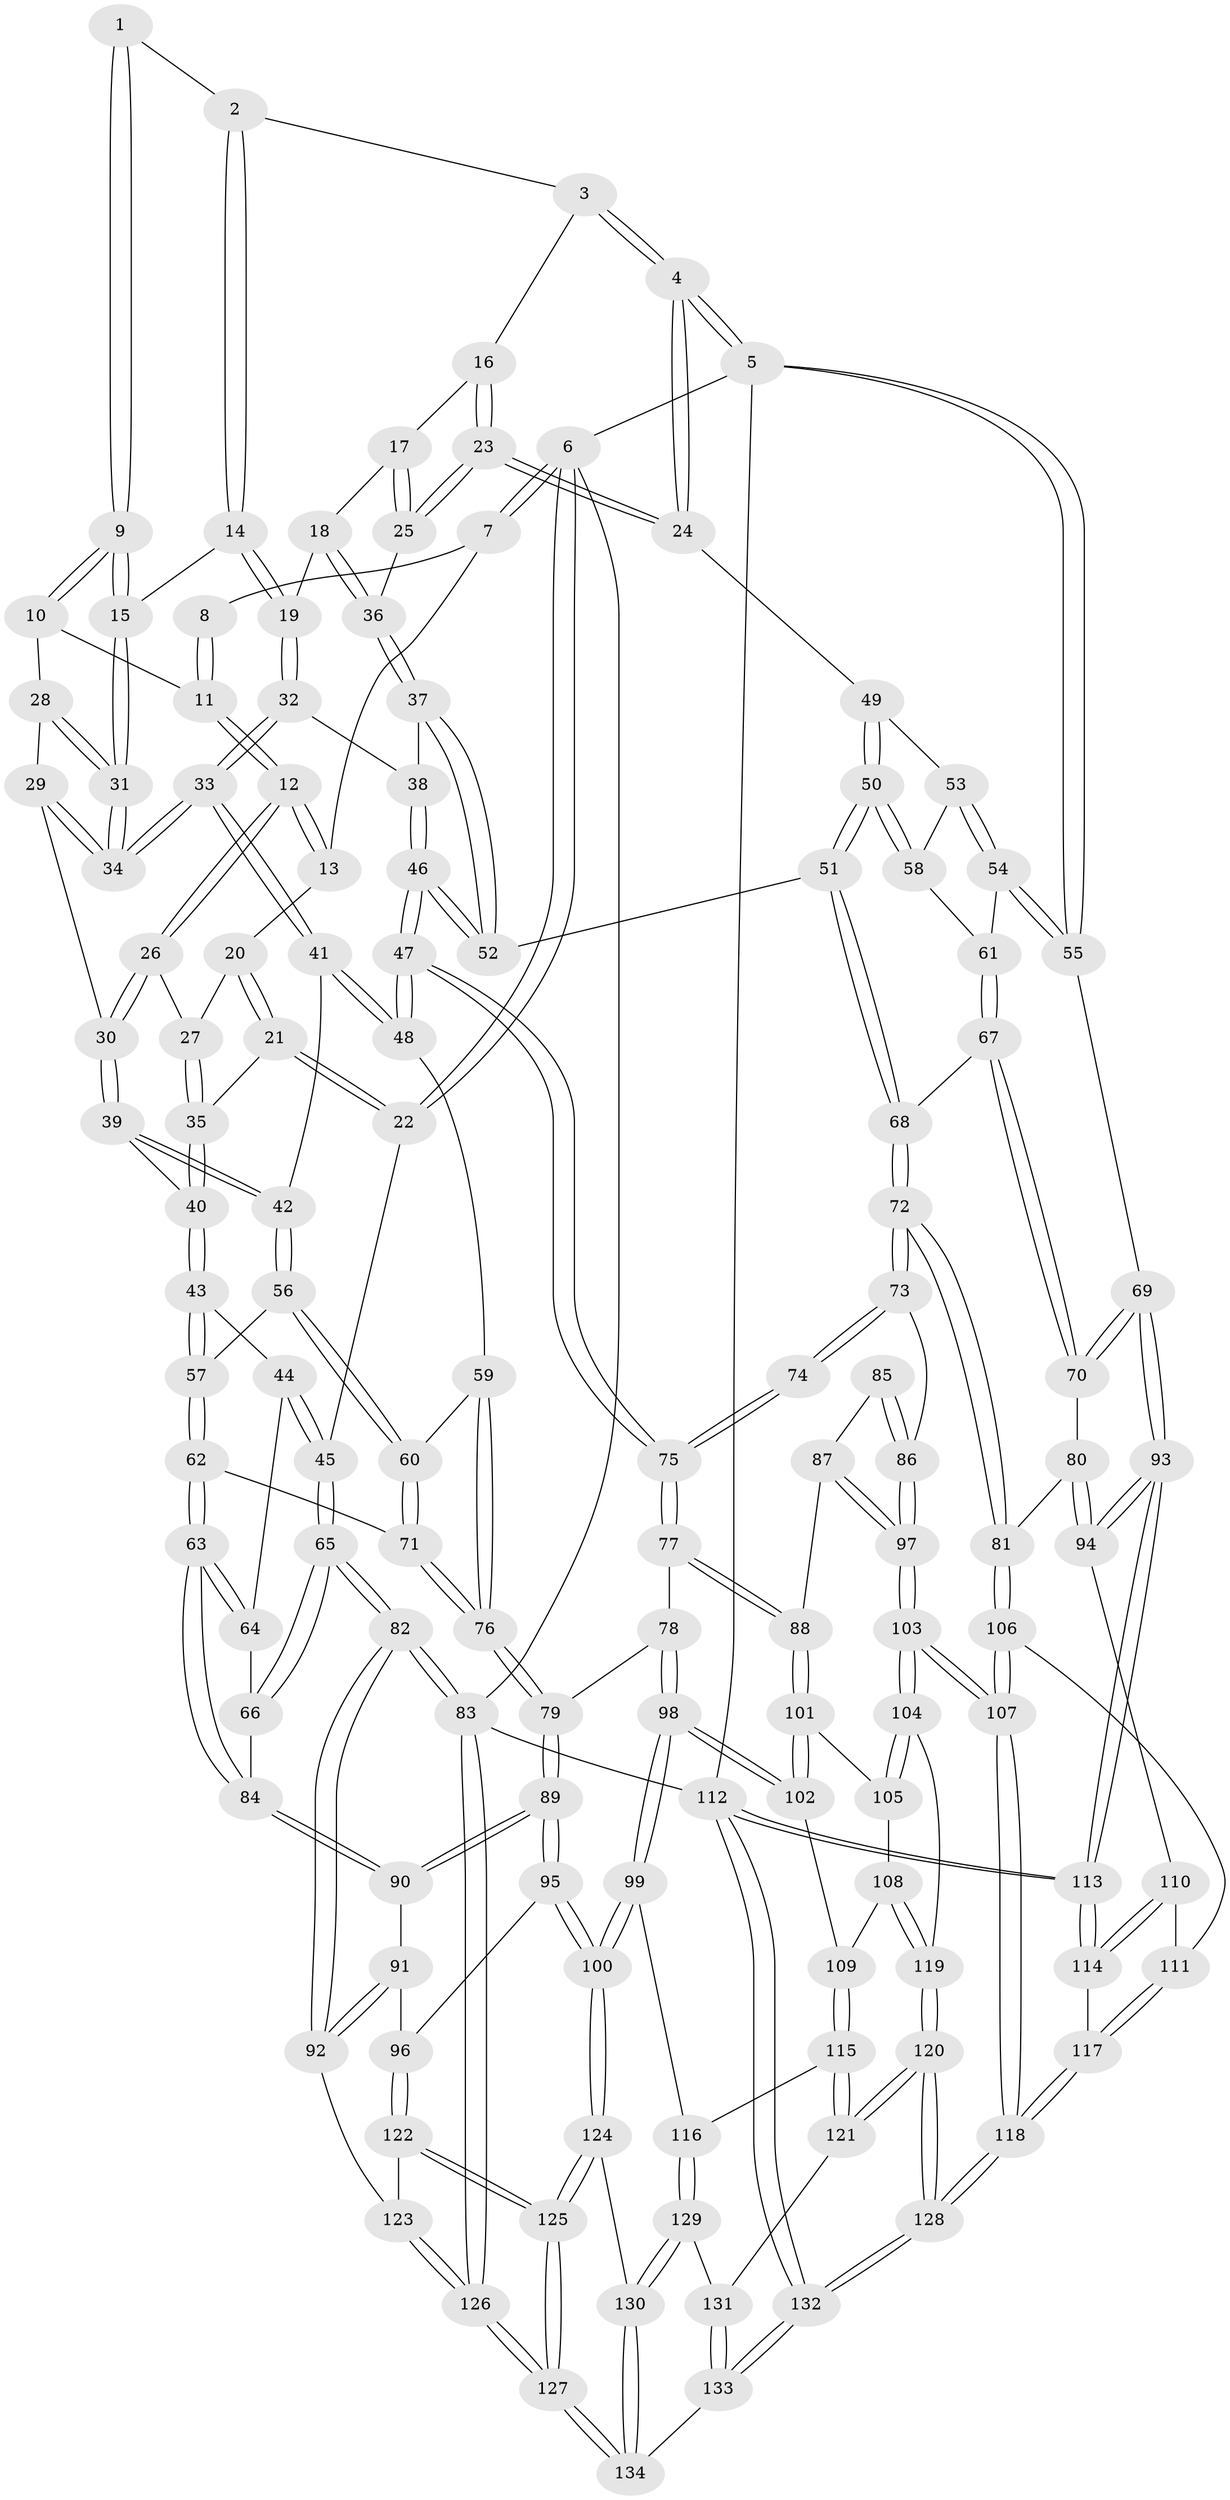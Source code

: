 // coarse degree distribution, {2: 0.1595744680851064, 3: 0.6702127659574468, 4: 0.09574468085106383, 5: 0.07446808510638298}
// Generated by graph-tools (version 1.1) at 2025/54/03/04/25 22:54:27]
// undirected, 134 vertices, 332 edges
graph export_dot {
  node [color=gray90,style=filled];
  1 [pos="+0.5149429245051962+0"];
  2 [pos="+0.6099850177384324+0"];
  3 [pos="+0.6840062518219072+0"];
  4 [pos="+1+0"];
  5 [pos="+1+0"];
  6 [pos="+0+0"];
  7 [pos="+0.04351135712669556+0"];
  8 [pos="+0.29518158785605997+0"];
  9 [pos="+0.4314600765564415+0.06346659905599832"];
  10 [pos="+0.31487475426549244+0.04457619515686691"];
  11 [pos="+0.30396415963995255+0.03682984667082214"];
  12 [pos="+0.2426548254936738+0.07922994776844688"];
  13 [pos="+0.09689169929817024+0"];
  14 [pos="+0.539807531044486+0.08881934579147463"];
  15 [pos="+0.4390845307633465+0.07818074375570136"];
  16 [pos="+0.7001703175347219+0"];
  17 [pos="+0.6683481589317365+0.02997838614841911"];
  18 [pos="+0.5662009047603749+0.1085275386357124"];
  19 [pos="+0.5487115942403329+0.10218286072690742"];
  20 [pos="+0.09084964495955315+0.0434473450638414"];
  21 [pos="+0+0.1430449923757126"];
  22 [pos="+0+0.19063652879288465"];
  23 [pos="+0.8180572302860688+0.16417841615285728"];
  24 [pos="+0.8353560080483843+0.1728169372582931"];
  25 [pos="+0.6616577646622078+0.1767379421205411"];
  26 [pos="+0.23017069980363258+0.10091815205571784"];
  27 [pos="+0.12184024252089158+0.09546275638294421"];
  28 [pos="+0.3247380156014103+0.07909991175386373"];
  29 [pos="+0.31080817267689204+0.17481446957206406"];
  30 [pos="+0.2395560082924808+0.17816563801954205"];
  31 [pos="+0.41413608628673865+0.20618623639207873"];
  32 [pos="+0.49600898879243266+0.20311510612025882"];
  33 [pos="+0.41696023687766937+0.21417607682912398"];
  34 [pos="+0.41416102577194347+0.20859767917598118"];
  35 [pos="+0.10470386304955578+0.17874021122439487"];
  36 [pos="+0.6529884408226995+0.18239340330875078"];
  37 [pos="+0.6434182691910293+0.2011164094667699"];
  38 [pos="+0.5192561344790788+0.2129093378887337"];
  39 [pos="+0.1957750100490001+0.25147629355820117"];
  40 [pos="+0.15513660124467019+0.27153145985140453"];
  41 [pos="+0.3923097806366345+0.3150284438406236"];
  42 [pos="+0.3879528734398371+0.31643113307888454"];
  43 [pos="+0.1258495196622085+0.32365275827099743"];
  44 [pos="+0.114405206295245+0.3281599134130957"];
  45 [pos="+0+0.3063312682323182"];
  46 [pos="+0.6000446587844187+0.4163302503499075"];
  47 [pos="+0.551812703984398+0.441802877869641"];
  48 [pos="+0.5343730220265792+0.43326321779516097"];
  49 [pos="+0.8361756644343252+0.17497485632418486"];
  50 [pos="+0.7451267964599423+0.38384350369652886"];
  51 [pos="+0.7093752775557626+0.4112398985140097"];
  52 [pos="+0.6487815056741689+0.40079249298392006"];
  53 [pos="+0.9960521421186134+0.290153557835674"];
  54 [pos="+1+0.3040488354374504"];
  55 [pos="+1+0.3078724216291874"];
  56 [pos="+0.2817603668194142+0.43104306783499874"];
  57 [pos="+0.21255906916242065+0.4122832969183162"];
  58 [pos="+0.850214492822458+0.3755765734401511"];
  59 [pos="+0.3166996257802739+0.49630708259898537"];
  60 [pos="+0.29763028431756366+0.47029686754133276"];
  61 [pos="+0.9159818788467115+0.4470536367754081"];
  62 [pos="+0.1473734542480181+0.5538700508627985"];
  63 [pos="+0.13918454404126124+0.5602175509348731"];
  64 [pos="+0.09205788505984738+0.41261547073855437"];
  65 [pos="+0+0.5502060319581071"];
  66 [pos="+0+0.5306330354391048"];
  67 [pos="+0.9119943144673223+0.4923821142944931"];
  68 [pos="+0.7578450810258162+0.4876891486167514"];
  69 [pos="+1+0.5381223835008446"];
  70 [pos="+0.9601640384842751+0.5421915632120327"];
  71 [pos="+0.19419718925761054+0.5477063368661673"];
  72 [pos="+0.7775847676525088+0.6312453363329651"];
  73 [pos="+0.7745272810260471+0.6326304220255342"];
  74 [pos="+0.5870546789198431+0.5466188020905818"];
  75 [pos="+0.5418194874030177+0.49045006553094606"];
  76 [pos="+0.32915690740684495+0.5834078899648997"];
  77 [pos="+0.47264612480237683+0.606472585972179"];
  78 [pos="+0.35747033498641834+0.621794898174027"];
  79 [pos="+0.3416141557337267+0.6116398993371364"];
  80 [pos="+0.8894705775147393+0.616769147606945"];
  81 [pos="+0.8215606424884508+0.654883031369969"];
  82 [pos="+0+0.704772208801485"];
  83 [pos="+0+1"];
  84 [pos="+0.13179848028974653+0.5708207120018393"];
  85 [pos="+0.6137011982410401+0.5934134591544364"];
  86 [pos="+0.7460802882539846+0.6493965321703424"];
  87 [pos="+0.6224111163998723+0.6721010352576869"];
  88 [pos="+0.4987100922886649+0.6571713584965632"];
  89 [pos="+0.20536369261116513+0.6605836534604156"];
  90 [pos="+0.1327199006269365+0.5757637703929879"];
  91 [pos="+0.07152305014915832+0.6676618242407988"];
  92 [pos="+0+0.7227029260105037"];
  93 [pos="+1+0.7220947141951831"];
  94 [pos="+1+0.7042765820526017"];
  95 [pos="+0.18944203535032794+0.7512401622734699"];
  96 [pos="+0.17768472033756738+0.7528548170806431"];
  97 [pos="+0.6731678735591662+0.7099502937532158"];
  98 [pos="+0.34626646509187997+0.7311051703117908"];
  99 [pos="+0.32052403414926256+0.7807166073347658"];
  100 [pos="+0.24971102657756206+0.8055468319832715"];
  101 [pos="+0.4991868486073389+0.6639626684856501"];
  102 [pos="+0.44241164972689573+0.7498582101876744"];
  103 [pos="+0.6537930922651018+0.7763508643995329"];
  104 [pos="+0.6096375862422304+0.7739712791278056"];
  105 [pos="+0.5103272144849084+0.6868893958103757"];
  106 [pos="+0.85063260383465+0.7241734641825021"];
  107 [pos="+0.6849646789175843+0.8420164658185572"];
  108 [pos="+0.5089766643275601+0.7931634745479259"];
  109 [pos="+0.4477884013621099+0.7708550688960464"];
  110 [pos="+0.9173738661306798+0.7230736084621193"];
  111 [pos="+0.8560684721835092+0.730474357988708"];
  112 [pos="+1+1"];
  113 [pos="+1+0.9521784498536828"];
  114 [pos="+1+0.8629361747987263"];
  115 [pos="+0.42084291611649843+0.815419600102633"];
  116 [pos="+0.3690496930404509+0.8191062592610895"];
  117 [pos="+0.8802528368131927+0.820855434873064"];
  118 [pos="+0.7139541031139451+1"];
  119 [pos="+0.5216273614544783+0.8131488498740068"];
  120 [pos="+0.5038700337794151+0.8701056522407477"];
  121 [pos="+0.4887145933170827+0.8710773586270012"];
  122 [pos="+0.09887517279811342+0.7903210213961114"];
  123 [pos="+0.07522955047464873+0.7878767809133875"];
  124 [pos="+0.24904122000224707+0.8096471826211896"];
  125 [pos="+0.14601334163525695+0.9880328221919912"];
  126 [pos="+0+1"];
  127 [pos="+0.06409603118258575+1"];
  128 [pos="+0.7065265242801411+1"];
  129 [pos="+0.38247471473395533+0.9104136357738201"];
  130 [pos="+0.3493291262054163+0.9621515660171158"];
  131 [pos="+0.4593607795801249+0.8903050090711484"];
  132 [pos="+0.7151016899428955+1"];
  133 [pos="+0.43375199730802716+1"];
  134 [pos="+0.3135979453676249+1"];
  1 -- 2;
  1 -- 9;
  1 -- 9;
  2 -- 3;
  2 -- 14;
  2 -- 14;
  3 -- 4;
  3 -- 4;
  3 -- 16;
  4 -- 5;
  4 -- 5;
  4 -- 24;
  4 -- 24;
  5 -- 6;
  5 -- 55;
  5 -- 55;
  5 -- 112;
  6 -- 7;
  6 -- 7;
  6 -- 22;
  6 -- 22;
  6 -- 83;
  7 -- 8;
  7 -- 13;
  8 -- 11;
  8 -- 11;
  9 -- 10;
  9 -- 10;
  9 -- 15;
  9 -- 15;
  10 -- 11;
  10 -- 28;
  11 -- 12;
  11 -- 12;
  12 -- 13;
  12 -- 13;
  12 -- 26;
  12 -- 26;
  13 -- 20;
  14 -- 15;
  14 -- 19;
  14 -- 19;
  15 -- 31;
  15 -- 31;
  16 -- 17;
  16 -- 23;
  16 -- 23;
  17 -- 18;
  17 -- 25;
  17 -- 25;
  18 -- 19;
  18 -- 36;
  18 -- 36;
  19 -- 32;
  19 -- 32;
  20 -- 21;
  20 -- 21;
  20 -- 27;
  21 -- 22;
  21 -- 22;
  21 -- 35;
  22 -- 45;
  23 -- 24;
  23 -- 24;
  23 -- 25;
  23 -- 25;
  24 -- 49;
  25 -- 36;
  26 -- 27;
  26 -- 30;
  26 -- 30;
  27 -- 35;
  27 -- 35;
  28 -- 29;
  28 -- 31;
  28 -- 31;
  29 -- 30;
  29 -- 34;
  29 -- 34;
  30 -- 39;
  30 -- 39;
  31 -- 34;
  31 -- 34;
  32 -- 33;
  32 -- 33;
  32 -- 38;
  33 -- 34;
  33 -- 34;
  33 -- 41;
  33 -- 41;
  35 -- 40;
  35 -- 40;
  36 -- 37;
  36 -- 37;
  37 -- 38;
  37 -- 52;
  37 -- 52;
  38 -- 46;
  38 -- 46;
  39 -- 40;
  39 -- 42;
  39 -- 42;
  40 -- 43;
  40 -- 43;
  41 -- 42;
  41 -- 48;
  41 -- 48;
  42 -- 56;
  42 -- 56;
  43 -- 44;
  43 -- 57;
  43 -- 57;
  44 -- 45;
  44 -- 45;
  44 -- 64;
  45 -- 65;
  45 -- 65;
  46 -- 47;
  46 -- 47;
  46 -- 52;
  46 -- 52;
  47 -- 48;
  47 -- 48;
  47 -- 75;
  47 -- 75;
  48 -- 59;
  49 -- 50;
  49 -- 50;
  49 -- 53;
  50 -- 51;
  50 -- 51;
  50 -- 58;
  50 -- 58;
  51 -- 52;
  51 -- 68;
  51 -- 68;
  53 -- 54;
  53 -- 54;
  53 -- 58;
  54 -- 55;
  54 -- 55;
  54 -- 61;
  55 -- 69;
  56 -- 57;
  56 -- 60;
  56 -- 60;
  57 -- 62;
  57 -- 62;
  58 -- 61;
  59 -- 60;
  59 -- 76;
  59 -- 76;
  60 -- 71;
  60 -- 71;
  61 -- 67;
  61 -- 67;
  62 -- 63;
  62 -- 63;
  62 -- 71;
  63 -- 64;
  63 -- 64;
  63 -- 84;
  63 -- 84;
  64 -- 66;
  65 -- 66;
  65 -- 66;
  65 -- 82;
  65 -- 82;
  66 -- 84;
  67 -- 68;
  67 -- 70;
  67 -- 70;
  68 -- 72;
  68 -- 72;
  69 -- 70;
  69 -- 70;
  69 -- 93;
  69 -- 93;
  70 -- 80;
  71 -- 76;
  71 -- 76;
  72 -- 73;
  72 -- 73;
  72 -- 81;
  72 -- 81;
  73 -- 74;
  73 -- 74;
  73 -- 86;
  74 -- 75;
  74 -- 75;
  75 -- 77;
  75 -- 77;
  76 -- 79;
  76 -- 79;
  77 -- 78;
  77 -- 88;
  77 -- 88;
  78 -- 79;
  78 -- 98;
  78 -- 98;
  79 -- 89;
  79 -- 89;
  80 -- 81;
  80 -- 94;
  80 -- 94;
  81 -- 106;
  81 -- 106;
  82 -- 83;
  82 -- 83;
  82 -- 92;
  82 -- 92;
  83 -- 126;
  83 -- 126;
  83 -- 112;
  84 -- 90;
  84 -- 90;
  85 -- 86;
  85 -- 86;
  85 -- 87;
  86 -- 97;
  86 -- 97;
  87 -- 88;
  87 -- 97;
  87 -- 97;
  88 -- 101;
  88 -- 101;
  89 -- 90;
  89 -- 90;
  89 -- 95;
  89 -- 95;
  90 -- 91;
  91 -- 92;
  91 -- 92;
  91 -- 96;
  92 -- 123;
  93 -- 94;
  93 -- 94;
  93 -- 113;
  93 -- 113;
  94 -- 110;
  95 -- 96;
  95 -- 100;
  95 -- 100;
  96 -- 122;
  96 -- 122;
  97 -- 103;
  97 -- 103;
  98 -- 99;
  98 -- 99;
  98 -- 102;
  98 -- 102;
  99 -- 100;
  99 -- 100;
  99 -- 116;
  100 -- 124;
  100 -- 124;
  101 -- 102;
  101 -- 102;
  101 -- 105;
  102 -- 109;
  103 -- 104;
  103 -- 104;
  103 -- 107;
  103 -- 107;
  104 -- 105;
  104 -- 105;
  104 -- 119;
  105 -- 108;
  106 -- 107;
  106 -- 107;
  106 -- 111;
  107 -- 118;
  107 -- 118;
  108 -- 109;
  108 -- 119;
  108 -- 119;
  109 -- 115;
  109 -- 115;
  110 -- 111;
  110 -- 114;
  110 -- 114;
  111 -- 117;
  111 -- 117;
  112 -- 113;
  112 -- 113;
  112 -- 132;
  112 -- 132;
  113 -- 114;
  113 -- 114;
  114 -- 117;
  115 -- 116;
  115 -- 121;
  115 -- 121;
  116 -- 129;
  116 -- 129;
  117 -- 118;
  117 -- 118;
  118 -- 128;
  118 -- 128;
  119 -- 120;
  119 -- 120;
  120 -- 121;
  120 -- 121;
  120 -- 128;
  120 -- 128;
  121 -- 131;
  122 -- 123;
  122 -- 125;
  122 -- 125;
  123 -- 126;
  123 -- 126;
  124 -- 125;
  124 -- 125;
  124 -- 130;
  125 -- 127;
  125 -- 127;
  126 -- 127;
  126 -- 127;
  127 -- 134;
  127 -- 134;
  128 -- 132;
  128 -- 132;
  129 -- 130;
  129 -- 130;
  129 -- 131;
  130 -- 134;
  130 -- 134;
  131 -- 133;
  131 -- 133;
  132 -- 133;
  132 -- 133;
  133 -- 134;
}
